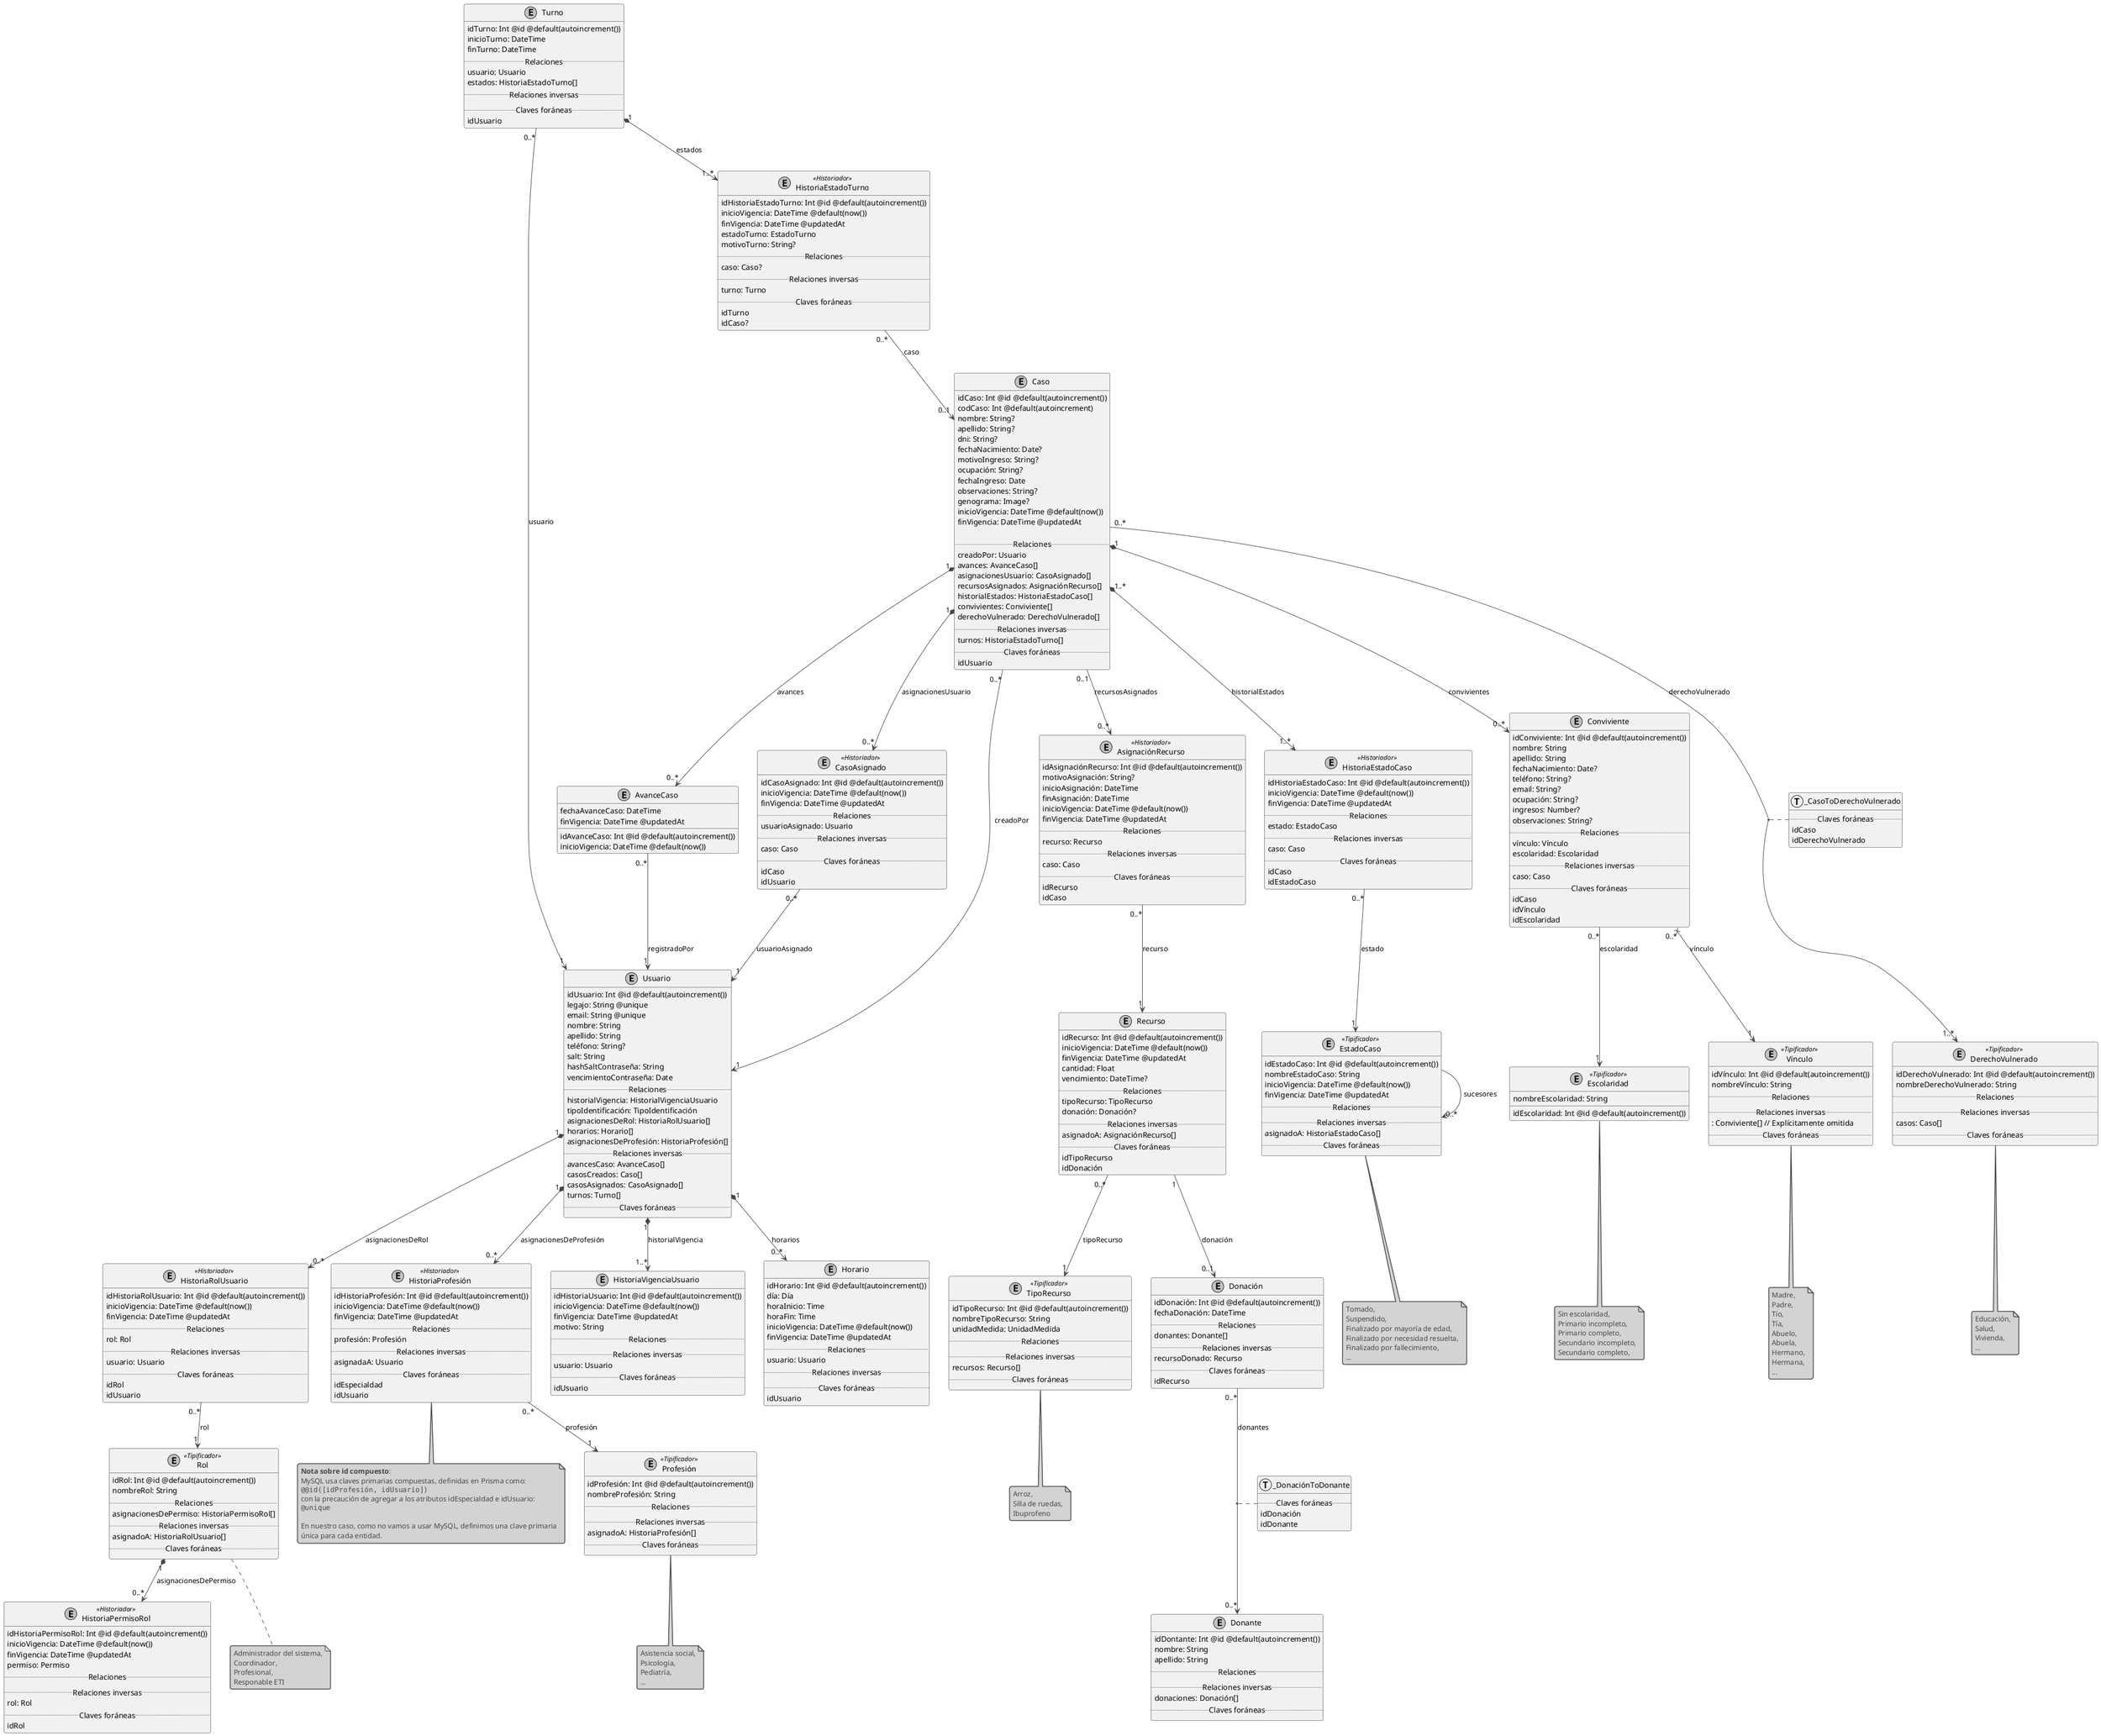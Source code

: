 @startuml DiagramaClases

!theme vibrant
skinparam monochrome true

' -----------------------------------------------------------------------------
' | La idea de estas líneas es unir las notas con línea de trazos y mantener  |
' | los circle spots, pero parece que no funciona como esperaba. Van a quedar |
' | las notas con el conector raro nomás.                                     |
' -----------------------------------------------------------------------------

' skinparam style strictuml
' show circle

' -----------------------------------------------------------------------------
' | La alternativa hubiera sido cambiar los spots por estereotipos, como por  |
' | ejemplo, <<entity>>, <<enum>> y <<table>>.                                |
' -----------------------------------------------------------------------------

' -----------------------------------------------------------------------------
' | Entidades                                                                 |
' -----------------------------------------------------------------------------

entity Usuario {
  idUsuario: Int @id @default(autoincrement())
' identificación: String @unique $identificación
  legajo: String @unique
  email: String @unique
  nombre: String
  apellido: String
  teléfono: String?
  salt: String
  hashSaltContraseña: String
  vencimientoContraseña: Date
  .. Relaciones ..
  historialVigencia: HistorialVigenciaUsuario
  tipoIdentificación: TipoIdentificación
  asignacionesDeRol: HistoriaRolUsuario[]
  horarios: Horario[]
  asignacionesDeProfesión: HistoriaProfesión[]
  .. Relaciones inversas ..
  avancesCaso: AvanceCaso[]
  casosCreados: Caso[]
  casosAsignados: CasoAsignado[]
  turnos: Turno[]
  .. Claves foráneas ..
}
entity HistoriaVigenciaUsuario {
  idHistoriaUsuario: Int @id @default(autoincrement())
  inicioVigencia: DateTime @default(now())
  finVigencia: DateTime @updatedAt
  motivo: String
  .. Relaciones ..
  .. Relaciones inversas ..
  usuario: Usuario
  .. Claves foráneas ..
  idUsuario
}
entity TipoIdentificación << Tipificador >> $identificación {
  idTipoIdentificación
  nombreIdentificación
  .. Relaciones ..
  .. Relaciones inversas ..
  : Usuario[] // Explícitamente omitida
  .. Claves foráneas ..
}
entity HistoriaEstadoTurno << Historiador >> {
  idHistoriaEstadoTurno: Int @id @default(autoincrement())
  inicioVigencia: DateTime @default(now())
  finVigencia: DateTime @updatedAt
  estadoTurno: EstadoTurno
  motivoTurno: String?
  .. Relaciones ..
  caso: Caso?
  .. Relaciones inversas ..
  turno: Turno
  .. Claves foráneas ..
  idTurno
  idCaso?
}
entity Turno {
  idTurno: Int @id @default(autoincrement())
  inicioTurno: DateTime
  finTurno: DateTime
  .. Relaciones ..
  usuario: Usuario
  estados: HistoriaEstadoTurno[]
  .. Relaciones inversas ..
  .. Claves foráneas ..
  idUsuario
}
entity Horario {
  idHorario: Int @id @default(autoincrement())
  día: Día
  horaInicio: Time
  horaFin: Time
  inicioVigencia: DateTime @default(now())
  finVigencia: DateTime @updatedAt
  .. Relaciones ..
  usuario: Usuario
  .. Relaciones inversas ..
  .. Claves foráneas ..
  idUsuario
}
entity CasoAsignado << Historiador >> {
  idCasoAsignado: Int @id @default(autoincrement())
  inicioVigencia: DateTime @default(now())
  finVigencia: DateTime @updatedAt
  .. Relaciones ..
  usuarioAsignado: Usuario
  .. Relaciones inversas ..
  caso: Caso
  .. Claves foráneas ..
  idCaso
  idUsuario
}
entity HistoriaRolUsuario << Historiador >> {
  idHistoriaRolUsuario: Int @id @default(autoincrement())
  inicioVigencia: DateTime @default(now())
  finVigencia: DateTime @updatedAt
  .. Relaciones ..
  rol: Rol
  .. Relaciones inversas ..
  usuario: Usuario
  .. Claves foráneas ..
  idRol
  idUsuario
}
entity HistoriaPermisoRol << Historiador >> {
  idHistoriaPermisoRol: Int @id @default(autoincrement())
  inicioVigencia: DateTime @default(now())
  finVigencia: DateTime @updatedAt
  permiso: Permiso
  .. Relaciones ..
  .. Relaciones inversas ..
  rol: Rol
  .. Claves foráneas ..
  idRol
}
entity Caso {
  idCaso: Int @id @default(autoincrement())
  codCaso: Int @default(autoincrement)
  nombre: String?
  apellido: String?
  dni: String?
  fechaNacimiento: Date?
  motivoIngreso: String?
  ocupación: String?
  fechaIngreso: Date
  observaciones: String?
  genograma: Image?
  inicioVigencia: DateTime @default(now())
  finVigencia: DateTime @updatedAt

  .. Relaciones ..
  creadoPor: Usuario
  avances: AvanceCaso[]
  asignacionesUsuario: CasoAsignado[]
  recursosAsignados: AsignaciónRecurso[]
  historialEstados: HistoriaEstadoCaso[]
  convivientes: Conviviente[]
  derechoVulnerado: DerechoVulnerado[]
  .. Relaciones inversas ..
  turnos: HistoriaEstadoTurno[]
  .. Claves foráneas ..
  idUsuario
}
entity Recurso {
  idRecurso: Int @id @default(autoincrement())
  inicioVigencia: DateTime @default(now())
  finVigencia: DateTime @updatedAt
  cantidad: Float
  vencimiento: DateTime?
  .. Relaciones ..
  tipoRecurso: TipoRecurso
  donación: Donación?
  .. Relaciones inversas ..
  asignadoA: AsignaciónRecurso[]
  .. Claves foráneas ..
  idTipoRecurso
  idDonación
}
entity AsignaciónRecurso << Historiador >> {
  idAsignaciónRecurso: Int @id @default(autoincrement())
' TODO: PARAMETRIZAR
  motivoAsignación: String?
  inicioAsignación: DateTime
  finAsignación: DateTime
  inicioVigencia: DateTime @default(now())
  finVigencia: DateTime @updatedAt
  .. Relaciones ..
  recurso: Recurso
  .. Relaciones inversas ..
  caso: Caso
  .. Claves foráneas ..
  idRecurso
  idCaso
}
entity HistoriaProfesión << Historiador >> {
  idHistoriaProfesión: Int @id @default(autoincrement())
  inicioVigencia: DateTime @default(now())
  finVigencia: DateTime @updatedAt
  .. Relaciones ..
  profesión: Profesión
  .. Relaciones inversas ..
  asignadaA: Usuario
  .. Claves foráneas ..
  idEspecialdad
  idUsuario
}
entity HistoriaEstadoCaso << Historiador >> {
  idHistoriaEstadoCaso: Int @id @default(autoincrement())
  inicioVigencia: DateTime @default(now())
  finVigencia: DateTime @updatedAt
  .. Relaciones ..
  estado: EstadoCaso
  .. Relaciones inversas ..
  caso: Caso
  .. Claves foráneas ..
  idCaso
  idEstadoCaso
}
entity Donación {
  idDonación: Int @id @default(autoincrement())
  fechaDonación: DateTime
  .. Relaciones ..
  donantes: Donante[]
  .. Relaciones inversas ..
  recursoDonado: Recurso
  .. Claves foráneas ..
  idRecurso
}

entity AvanceCaso {
  idAvanceCaso: Int @id @default(autoincrement())
  fechaAvanceCaso: DateTime
  inicioVigencia: DateTime @default(now())
  finVigencia: DateTime @updatedAt  
}
entity Donante {
  idDontante: Int @id @default(autoincrement())
  nombre: String
  apellido: String
  .. Relaciones ..
  .. Relaciones inversas ..
  donaciones: Donación[]
  .. Claves foráneas ..
}
entity Conviviente {
  idConviviente: Int @id @default(autoincrement())
  nombre: String
  apellido: String
  fechaNacimiento: Date?
  teléfono: String?
  email: String?
  ocupación: String?
  ingresos: Number?
  observaciones: String?
  .. Relaciones ..
  vínculo: Vínculo
  escolaridad: Escolaridad
  .. Relaciones inversas ..
  caso: Caso
  .. Claves foráneas ..
  idCaso
  idVínculo
  idEscolaridad
}
entity EstadoCaso << Tipificador >> {
  idEstadoCaso: Int @id @default(autoincrement())
  nombreEstadoCaso: String
  inicioVigencia: DateTime @default(now())
  finVigencia: DateTime @updatedAt  
  .. Relaciones ..
  .. Relaciones inversas ..
  asignadoA: HistoriaEstadoCaso[]
  .. Claves foráneas ..
}
entity Rol << Tipificador >> {
  idRol: Int @id @default(autoincrement())
  nombreRol: String
  .. Relaciones ..
  asignacionesDePermiso: HistoriaPermisoRol[]
  .. Relaciones inversas ..
  asignadoA: HistoriaRolUsuario[]
  .. Claves foráneas ..
}
entity DerechoVulnerado << Tipificador >> {
  idDerechoVulnerado: Int @id @default(autoincrement())
  nombreDerechoVulnerado: String
  .. Relaciones ..
  .. Relaciones inversas ..
  casos: Caso[]
  .. Claves foráneas ..
}
entity Escolaridad << Tipificador >> {
  idEscolaridad: Int @id @default(autoincrement())
  nombreEscolaridad: String
}
entity Vínculo << Tipificador >> {
  idVínculo: Int @id @default(autoincrement())
  nombreVínculo: String
  .. Relaciones ..
  .. Relaciones inversas ..
  : Conviviente[] // Explícitamente omitida
  .. Claves foráneas ..
}
entity Profesión << Tipificador >> {
  idProfesión: Int @id @default(autoincrement())
  nombreProfesión: String
  .. Relaciones ..
  .. Relaciones inversas ..
  asignadoA: HistoriaProfesión[]
  .. Claves foráneas ..
}
entity TipoRecurso << Tipificador >> {
  idTipoRecurso: Int @id @default(autoincrement())
' esConsumible: Boolean
' esExpirable: Boolean
  nombreTipoRecurso: String
  unidadMedida: UnidadMedida
  .. Relaciones ..
  .. Relaciones inversas ..
  recursos: Recurso[]
  .. Claves foráneas ..
}

' -----------------------------------------------------------------------------
' | Enumeraciones                                                             |
' -----------------------------------------------------------------------------

enum Permiso << (e, 00000000) >> $enum $permisos {
  CONSULTAR_CASOS
  CONSULTAR_CASOS_PROPIOS
  CREAR_CASO
  <b>CREAR_CASO_IMPERSONAR</b>
  <b>MODIFICAR_CASOS</b>
  MODIFICAR_CASOS_PROPIOS
  <b>ELIMINAR_CASOS</b>
  ELIMINAR_CASOS_PROPIOS
  CONSULTAR_LISTA_USUARIOS
  CONSULTAR_PERFIL_USUARIO
  CONSULTAR_PERFIL_USUARIO_PROPIO
  CREAR_USUARIO
  MODIFICAR_USUARIO
  MODIFICAR_USUARIOS
  ELIMINAR_USUARIO
  ELIMINAR_USUARIO_PROPIO
  CREAR_ROL
  MODIFICAR_ROL
  ELIMINAR_ROL
  OTROGAR_PERMISO_A_ROL
  REMOVER_PERMISO_A_ROL
  OTORGAR_ROL_A_USUARIO
  REMOVER_ROL_A_USUARIO
  CREAR_HORARIO
  <b>CREAR_HORARIO_IMPERSONAR</b>
  MODIFICAR_HORARIO
  <b>MODIFICAR_HORARIO_IMPERSONAR</b>
  ELIMINAR_HORARIO
  <b>ELIMINAR_HORARIO_IMPERSONAR</b>
  <b>MODIFICAR_TIPIFICADORES</b>
}
enum EstadoTurno << (e, 00000000) >> $enum {
  DISPONIBLE
  RESERVADO
  VENCIDO_ASISTIDO
  VENCIDO_NO_ASISTIDO
}
enum UnidadMedida << (e, 00000000) >> $enum {
  UNIDAD
  GRAMO
  LITRO
  METRO
}
enum Día << (e, 00000000) >> $enum {
  DOMINGO
  LUNES
  MARTES
  MIÉRCOLES
  JUEVES
  VIERNES
  SÁBADO
}

' -----------------------------------------------------------------------------
' | NOTAS (Instancias tipificadores)                                          |
' -----------------------------------------------------------------------------

note as InstanciasTipoRecurso
Arroz,
Silla de ruedas,
Ibuprofeno
end note
note as InstanciasEscolaridad
Sin escolaridad,
Primario incompleto,
Primario completo,
Secundario incompleto,
Secundario completo,
end note
note as InstanciasDerechoVulnerado
Educación,
Salud,
Vivienda,
...
end note
note as InstanciasProfesión
Asistencia social,
Psicología,
Pediatría,
...
end note
note as InstanciasVínculo
Madre,
Padre,
Tío,
Tía,
Abuelo,
Abuela,
Hermano,
Hermana,
...
end note
note as InstanciasEstadoCaso
Tomado,
Suspendido,
Finalizado por mayoría de edad,
Finalizado por necesidad resuelta,
Finalizado por fallecimiento,
...
end note
note as InstanciasRol
Administrador del sistema,
Coordinador,
Profesional,
Responable ETI
end note

' -----------------------------------------------------------------------------
' | NOTAS (Comentarios)                                                       |
' -----------------------------------------------------------------------------

note as NotaIDCompuesto
**Nota sobre id compuesto**:
MySQL usa claves primarias compuestas, definidas en Prisma como:
""@@id([idProfesión, idUsuario])""
con la precaución de agregar a los atributos idEspecialdad e idUsuario:
""@unique""

En nuestro caso, como no vamos a usar MySQL, definimos una clave primaria
única para cada entidad.
end note
note as NotaTODODTE $enum
Hacer DTE
end note
note as NotaPermisos $permisos $enum
Los permisos en <b>negrita</b> están pensados solo para el administrador.
TODO: Permisos de recursos, donaciones y donantes.
TODO: Completar si aparecen más con las US ...
end note
note as NotaPermisos2 $permisos $enum
Tabla de permisos
|=Permiso |=Método del controlador |=Método HTTP |=Ruta |=Filtros (si aplican)|
|CONSULTAR_CASOS                 |index, show | GET | /casos/ | |
|CONSULTAR_CASOS_PROPIOS         |index, show | GET | /casos/ | idUsuario correspondiente al login |
|CREAR_CASO                      |create | POST | /casos/ | idUsuario correspondiente al login |
|CREAR_CASO_IMPERSONAR           |create | POST | /casos/ | |
|MODIFICAR_CASOS                 |update | PUT | /casos/{id}/ | |
|MODIFICAR_CASOS_PROPIOS         |update | PUT | /casos/{id}/ | idUsuario correspondiente al login |
|ELIMINAR_CASOS                  |destroy | DELETE | /casos/{id}/ | |
|ELIMINAR_CASOS_PROPIOS          |destroy | DELETE | /casos/{id}/ | idUsuario correspondiente al login |
|CONSULTAR_LISTA_USUARIOS        |index | GET | /usuarios/ | |
|CONSULTAR_PERFIL_USUARIO        |show | GET | /usuarios/{id} | |
|CONSULTAR_PERFIL_USUARIO_PROPIO |show | GET | /usuarios/{id} | idUsuario correspondiente al login |
|CREAR_USUARIO                   |create | POST | /usuarios/ | |
|MODIFICAR_USUARIO               |update | PUT | /usuarios/{id}/ | idUsuario correspondiente al login |
|MODIFICAR_USUARIOS              |update | PUT | /usuarios/{id}/ | |
|ELIMINAR_USUARIO                |destroy | DELETE | /usuarios/{id}/ | |
|ELIMINAR_USUARIO_PROPIO         |destroy | DELETE | /usuarios/{id}/ | idUsuario correspondiente al login |
|CREAR_ROL                       |create | POST | /roles/ | |
|MODIFICAR_ROL                   |update | PUT | /roles/{id}/ | |
|ELIMINAR_ROL                    |destroy | DELETE | /roles/{id}/ | idRol distinto a 0, correspondiente al rol de administrador|
|OTROGAR_PERMISO_A_ROL           |create | POST | /roles/{id}/permisos | |
|REMOVER_PERMISO_A_ROL           |update | PUT | /roles/{id}/permisos/ | |
|OTORGAR_ROL_A_USUARIO           |create | POST | usuarios/{id}/roles | |
|REMOVER_ROL_A_USUARIO           |update | PUT | usuarios/{id}/roles/{id}/ | si es el rol de administrador, verificar que idUsuario sea DISTINTO al correspondiente al login  |
|CREAR_HORARIO                   |create | POST | /usuarios/{id}/horarios/ | idUsuario correspondiente al login |
|CREAR_HORARIO_IMPERSONAR        |create | POST | /usuarios/{id}/horarios/ | |
|MODIFICAR_HORARIO               |update | PUT | /usuarios/{id}/horarios/{id}/ | idUsuario correspondiente al login |
|MODIFICAR_HORARIO_IMPERSONAR    |update | PUT | /usuarios/{id}/horarios/{id}/ | |
|ELIMINAR_HORARIO                |destroy | DELETE | /usuarios/{id}/horarios/{id}/ | idUsuario correspondiente al login |
|ELIMINAR_HORARIO_IMPERSONAR     |destroy | DELETE | /usuarios/{id}/horarios/{id}/ | |
|MODIFICAR_TIPIFICADORES         |? | ? | ? | // TODO |
end note

' -----------------------------------------------------------------------------
' | Tablas, generadas por Prisma                                              |
' -----------------------------------------------------------------------------

class _DonaciónToDonante << (T, 00000000) >> {
  .. Claves foráneas ..
  idDonación
  idDonante
}
class _CasoToDerechoVulnerado << (T, 00000000) >> {
  .. Claves foráneas ..
  idCaso
  idDerechoVulnerado
}

' -----------------------------------------------------------------------------
' | Relaciones                                                                |
' -----------------------------------------------------------------------------

Usuario "1" *--> "0..*" Horario: "horarios"
Usuario "1" *--> "1..*" HistoriaVigenciaUsuario: "historialVigencia"
Usuario "0..*" x--> "1" TipoIdentificación: "tipoIdentificación"
Caso "0..*" --> "1" Usuario: "creadoPor"
Caso "1" *--> "0..*" CasoAsignado: "asignacionesUsuario"
CasoAsignado "0..*" --> "1" Usuario: "usuarioAsignado"
Turno "1" *--> "1..*" HistoriaEstadoTurno: "estados"
Turno "0..*" --> "1" Usuario: "usuario"
HistoriaEstadoTurno "0..*" --> "0..1" Caso: "caso"
Recurso "0..*" --> "1" TipoRecurso: "tipoRecurso"
Usuario "1" *--> "0..*" HistoriaRolUsuario: "asignacionesDeRol"
HistoriaRolUsuario "0..*" --> "1" Rol: "rol"
Rol "1" *--> "0..*" HistoriaPermisoRol: "asignacionesDePermiso"
Usuario "1" *--> "0..*" HistoriaProfesión: "asignacionesDeProfesión"
HistoriaProfesión "0..*" --> "1" Profesión: "profesión"
Caso "0..1" --> "0..*" AsignaciónRecurso: "recursosAsignados"
AsignaciónRecurso "0..*" --> "1" Recurso: "recurso"
Recurso "1" --> "0..1" Donación: "donación"
Donación "0..*" --> "0..*" Donante: "donantes"
Caso "0..*" --> "1..*" DerechoVulnerado: "derechoVulnerado"
Conviviente "0..*" x--> "1" Vínculo: "vínculo"
Conviviente "0..*" --> "1" Escolaridad: "escolaridad"
Caso "1" *--> "0..*" Conviviente: "convivientes"
Caso "1" *--> "0..*" AvanceCaso: "avances"
AvanceCaso "0..*" --> "1" Usuario: "registradoPor"
Caso "1..*" *--> "1..*" HistoriaEstadoCaso: "historialEstados"
HistoriaEstadoCaso "0..*" --> "1" EstadoCaso: "estado"
EstadoCaso --> "0..*" EstadoCaso: "sucesores"

HistoriaEstadoTurno ..> EstadoTurno
HistoriaPermisoRol ..> Permiso
Horario ..> Día
TipoRecurso ..> UnidadMedida

TipoRecurso .. InstanciasTipoRecurso
Escolaridad .. InstanciasEscolaridad
DerechoVulnerado .. InstanciasDerechoVulnerado
Profesión .. InstanciasProfesión
Vínculo .. InstanciasVínculo
EstadoCaso .. InstanciasEstadoCaso
Rol .. InstanciasRol
HistoriaProfesión .. NotaIDCompuesto
EstadoTurno .. NotaTODODTE
Permiso .. NotaPermisos
Permiso .. NotaPermisos2


(Donación, Donante) .. _DonaciónToDonante
(Caso, DerechoVulnerado) .. _CasoToDerechoVulnerado

' Esconder enumeraciones
remove $enum

' Esconder Permisos
' remove $permisos

' Esconder Identificación
remove $identificación

@enduml
